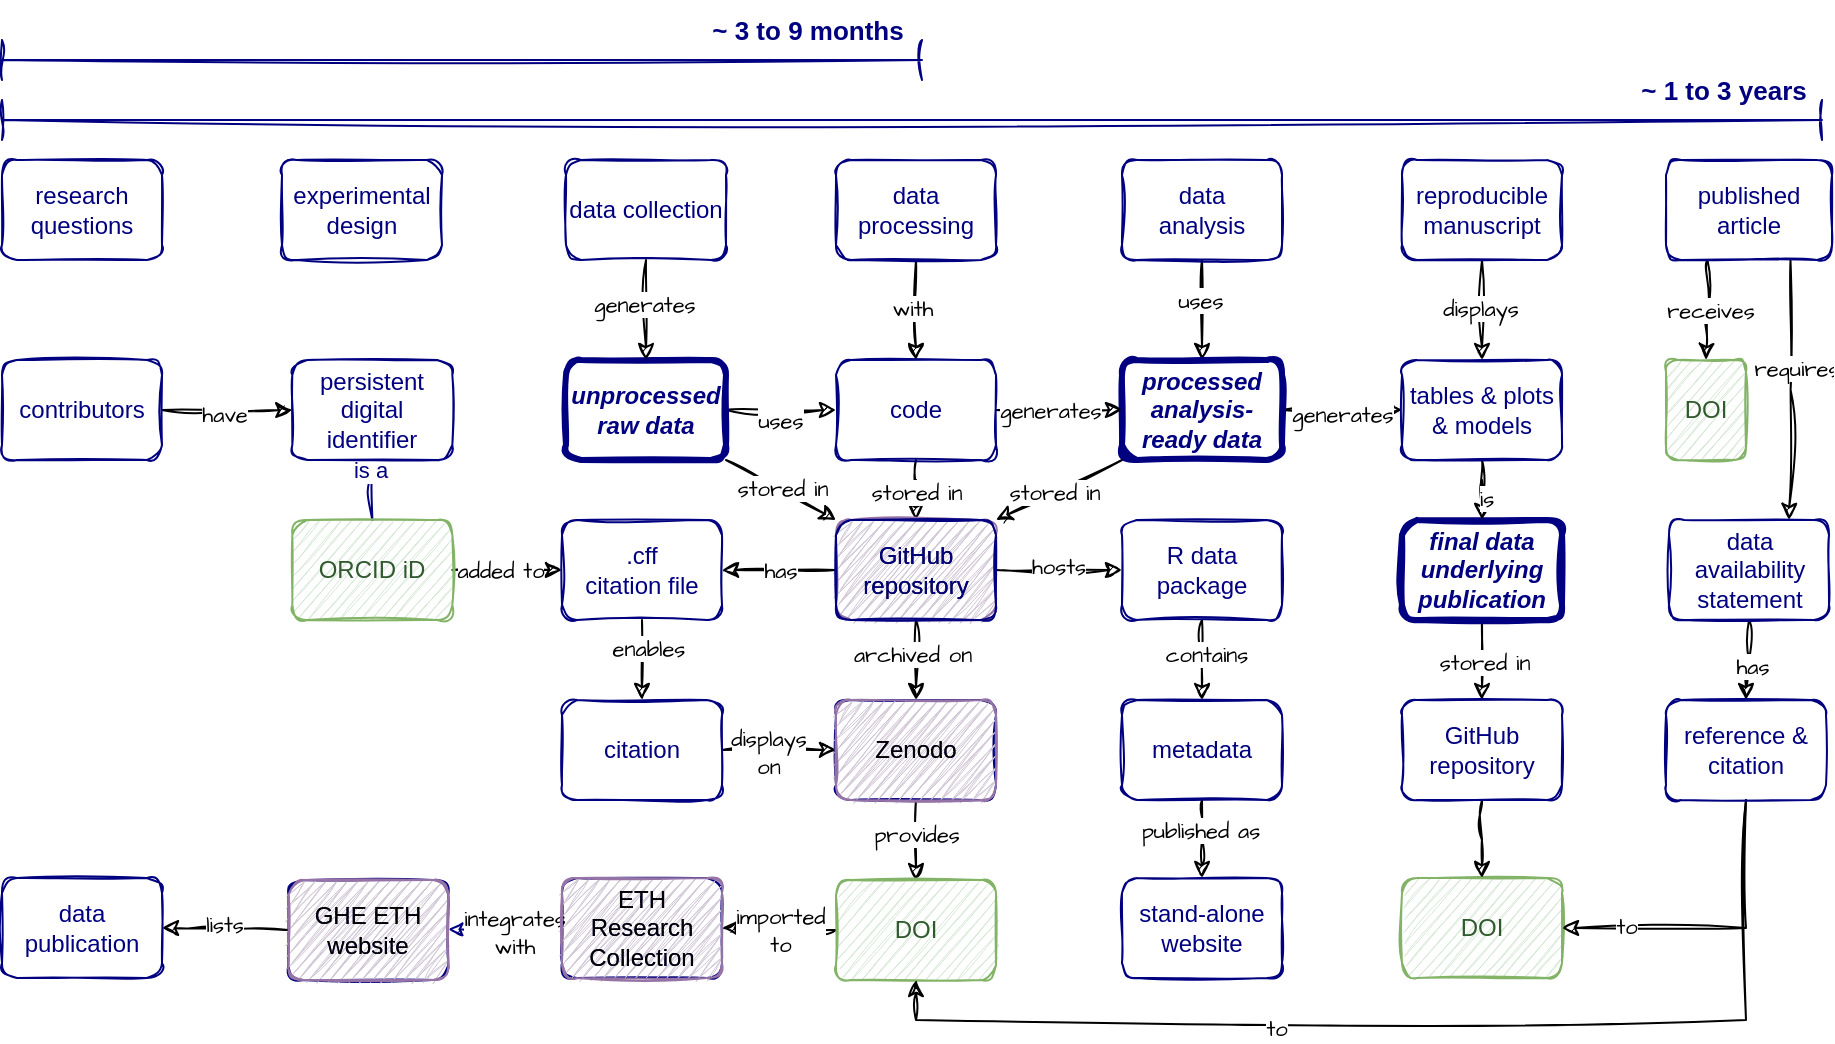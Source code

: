 <mxfile version="24.4.13" type="github">
  <diagram id="C5RBs43oDa-KdzZeNtuy" name="Page-1">
    <mxGraphModel dx="1026" dy="688" grid="1" gridSize="10" guides="1" tooltips="1" connect="1" arrows="1" fold="1" page="1" pageScale="1" pageWidth="827" pageHeight="1169" math="0" shadow="0">
      <root>
        <mxCell id="WIyWlLk6GJQsqaUBKTNV-0" />
        <object label="Step 12: color" id="2JBL8e-sjkAbcdYht8KX-297">
          <mxCell style="" parent="WIyWlLk6GJQsqaUBKTNV-0" />
        </object>
        <object label="Step 11: Code in R" id="2JBL8e-sjkAbcdYht8KX-289">
          <mxCell style="" parent="WIyWlLk6GJQsqaUBKTNV-0" />
        </object>
        <object label="Step 10: Cite data" id="2JBL8e-sjkAbcdYht8KX-281">
          <mxCell style="" parent="WIyWlLk6GJQsqaUBKTNV-0" />
        </object>
        <object label="Step 9: Contributors" id="2JBL8e-sjkAbcdYht8KX-271">
          <mxCell style="" parent="WIyWlLk6GJQsqaUBKTNV-0" />
        </object>
        <object label="Step 8: ETH link&#xa;" id="2JBL8e-sjkAbcdYht8KX-261">
          <mxCell style="" parent="WIyWlLk6GJQsqaUBKTNV-0" />
        </object>
        <mxCell id="2JBL8e-sjkAbcdYht8KX-264" value="" style="edgeStyle=none;shape=connector;rounded=1;sketch=1;jiggle=2;curveFitting=1;orthogonalLoop=1;jettySize=auto;html=1;labelBackgroundColor=default;strokeColor=#000080;fontFamily=Helvetica;fontSize=11;fontColor=#000080;endArrow=classic;startSize=5;endSize=5;" parent="2JBL8e-sjkAbcdYht8KX-261" edge="1">
          <mxGeometry relative="1" as="geometry">
            <mxPoint x="442" y="570" as="sourcePoint" />
          </mxGeometry>
        </mxCell>
        <mxCell id="2JBL8e-sjkAbcdYht8KX-265" value="&lt;div&gt;integrates&lt;/div&gt;&lt;div&gt;with&lt;br&gt;&lt;/div&gt;" style="edgeLabel;html=1;align=center;verticalAlign=middle;resizable=0;points=[];fontSize=11;fontFamily=Helvetica;fontColor=#000080;" parent="2JBL8e-sjkAbcdYht8KX-264" vertex="1" connectable="0">
          <mxGeometry x="-0.141" y="-3" relative="1" as="geometry">
            <mxPoint y="-23" as="offset" />
          </mxGeometry>
        </mxCell>
        <object label="Step 7: Zenodo what?" id="2JBL8e-sjkAbcdYht8KX-243">
          <mxCell style="" parent="WIyWlLk6GJQsqaUBKTNV-0" />
        </object>
        <mxCell id="zMdA1hKnQHKv-oM-DE0g-6" value="&lt;span&gt;&lt;span&gt;research questions&lt;/span&gt;&lt;/span&gt;" style="rounded=1;whiteSpace=wrap;html=1;strokeWidth=1;fontSize=12;fontFamily=Helvetica;fillColor=none;sketch=1;labelBackgroundColor=none;fontColor=#000080;strokeColor=#000080;fontStyle=0" vertex="1" parent="2JBL8e-sjkAbcdYht8KX-243">
          <mxGeometry y="120" width="80" height="50" as="geometry" />
        </mxCell>
        <mxCell id="zMdA1hKnQHKv-oM-DE0g-7" value="&lt;div&gt;&lt;span&gt;&lt;span&gt;experimental&lt;/span&gt;&lt;/span&gt;&lt;/div&gt;&lt;div&gt;&lt;span&gt;&lt;span&gt;design&lt;br&gt;&lt;/span&gt;&lt;/span&gt;&lt;/div&gt;" style="rounded=1;whiteSpace=wrap;html=1;strokeWidth=1;fontSize=12;fontFamily=Helvetica;fillColor=none;sketch=1;labelBackgroundColor=none;fontColor=#000080;strokeColor=#000080;fontStyle=0" vertex="1" parent="2JBL8e-sjkAbcdYht8KX-243">
          <mxGeometry x="140" y="120" width="80" height="50" as="geometry" />
        </mxCell>
        <mxCell id="zMdA1hKnQHKv-oM-DE0g-150" value="" style="edgeStyle=orthogonalEdgeStyle;rounded=0;sketch=1;hachureGap=4;jiggle=2;curveFitting=1;orthogonalLoop=1;jettySize=auto;html=1;fontFamily=Architects Daughter;fontSource=https%3A%2F%2Ffonts.googleapis.com%2Fcss%3Ffamily%3DArchitects%2BDaughter;" edge="1" parent="2JBL8e-sjkAbcdYht8KX-243" source="zMdA1hKnQHKv-oM-DE0g-8" target="zMdA1hKnQHKv-oM-DE0g-50">
          <mxGeometry relative="1" as="geometry" />
        </mxCell>
        <mxCell id="zMdA1hKnQHKv-oM-DE0g-151" value="uses" style="edgeLabel;html=1;align=center;verticalAlign=middle;resizable=0;points=[];sketch=1;hachureGap=4;jiggle=2;curveFitting=1;fontFamily=Architects Daughter;fontSource=https%3A%2F%2Ffonts.googleapis.com%2Fcss%3Ffamily%3DArchitects%2BDaughter;" vertex="1" connectable="0" parent="zMdA1hKnQHKv-oM-DE0g-150">
          <mxGeometry x="-0.018" y="-5" relative="1" as="geometry">
            <mxPoint as="offset" />
          </mxGeometry>
        </mxCell>
        <mxCell id="zMdA1hKnQHKv-oM-DE0g-152" style="rounded=0;sketch=1;hachureGap=4;jiggle=2;curveFitting=1;orthogonalLoop=1;jettySize=auto;html=1;exitX=1;exitY=1;exitDx=0;exitDy=0;entryX=0;entryY=0;entryDx=0;entryDy=0;fontFamily=Architects Daughter;fontSource=https%3A%2F%2Ffonts.googleapis.com%2Fcss%3Ffamily%3DArchitects%2BDaughter;" edge="1" parent="2JBL8e-sjkAbcdYht8KX-243" source="zMdA1hKnQHKv-oM-DE0g-8" target="2JBL8e-sjkAbcdYht8KX-353">
          <mxGeometry relative="1" as="geometry" />
        </mxCell>
        <mxCell id="zMdA1hKnQHKv-oM-DE0g-153" value="stored in" style="edgeLabel;html=1;align=center;verticalAlign=middle;resizable=0;points=[];sketch=1;hachureGap=4;jiggle=2;curveFitting=1;fontFamily=Architects Daughter;fontSource=https%3A%2F%2Ffonts.googleapis.com%2Fcss%3Ffamily%3DArchitects%2BDaughter;" vertex="1" connectable="0" parent="zMdA1hKnQHKv-oM-DE0g-152">
          <mxGeometry x="-0.029" y="1" relative="1" as="geometry">
            <mxPoint as="offset" />
          </mxGeometry>
        </mxCell>
        <mxCell id="zMdA1hKnQHKv-oM-DE0g-8" value="&lt;b&gt;&lt;i&gt;unprocessed&lt;/i&gt;&lt;/b&gt;&lt;br&gt;&lt;div&gt;&lt;b&gt;&lt;i&gt;raw data&lt;/i&gt;&lt;/b&gt;&lt;/div&gt;" style="rounded=1;whiteSpace=wrap;html=1;strokeWidth=3;fontSize=12;fontFamily=Helvetica;fillColor=none;sketch=1;labelBackgroundColor=none;fontColor=#000080;strokeColor=#000080;" vertex="1" parent="2JBL8e-sjkAbcdYht8KX-243">
          <mxGeometry x="282" y="220" width="80" height="50" as="geometry" />
        </mxCell>
        <mxCell id="zMdA1hKnQHKv-oM-DE0g-121" value="" style="edgeStyle=orthogonalEdgeStyle;rounded=0;sketch=1;hachureGap=4;jiggle=2;curveFitting=1;orthogonalLoop=1;jettySize=auto;html=1;fontFamily=Architects Daughter;fontSource=https%3A%2F%2Ffonts.googleapis.com%2Fcss%3Ffamily%3DArchitects%2BDaughter;" edge="1" parent="2JBL8e-sjkAbcdYht8KX-243" source="zMdA1hKnQHKv-oM-DE0g-9" target="zMdA1hKnQHKv-oM-DE0g-12">
          <mxGeometry relative="1" as="geometry" />
        </mxCell>
        <mxCell id="zMdA1hKnQHKv-oM-DE0g-122" value="uses" style="edgeLabel;html=1;align=center;verticalAlign=middle;resizable=0;points=[];sketch=1;hachureGap=4;jiggle=2;curveFitting=1;fontFamily=Architects Daughter;fontSource=https%3A%2F%2Ffonts.googleapis.com%2Fcss%3Ffamily%3DArchitects%2BDaughter;" vertex="1" connectable="0" parent="zMdA1hKnQHKv-oM-DE0g-121">
          <mxGeometry x="-0.2" y="-1" relative="1" as="geometry">
            <mxPoint as="offset" />
          </mxGeometry>
        </mxCell>
        <mxCell id="zMdA1hKnQHKv-oM-DE0g-9" value="&lt;div&gt;&lt;span&gt;&lt;span&gt;data&lt;br&gt;&lt;/span&gt;&lt;/span&gt;&lt;/div&gt;&lt;div&gt;&lt;span&gt;&lt;span&gt;analysis&lt;/span&gt;&lt;/span&gt;&lt;/div&gt;" style="rounded=1;whiteSpace=wrap;html=1;strokeWidth=1;fontSize=12;fontFamily=Helvetica;fillColor=none;sketch=1;labelBackgroundColor=none;fontColor=#000080;strokeColor=#000080;fontStyle=0" vertex="1" parent="2JBL8e-sjkAbcdYht8KX-243">
          <mxGeometry x="560" y="120" width="80" height="50" as="geometry" />
        </mxCell>
        <mxCell id="zMdA1hKnQHKv-oM-DE0g-128" value="" style="edgeStyle=orthogonalEdgeStyle;rounded=0;sketch=1;hachureGap=4;jiggle=2;curveFitting=1;orthogonalLoop=1;jettySize=auto;html=1;fontFamily=Architects Daughter;fontSource=https%3A%2F%2Ffonts.googleapis.com%2Fcss%3Ffamily%3DArchitects%2BDaughter;" edge="1" parent="2JBL8e-sjkAbcdYht8KX-243" source="zMdA1hKnQHKv-oM-DE0g-10" target="zMdA1hKnQHKv-oM-DE0g-125">
          <mxGeometry relative="1" as="geometry" />
        </mxCell>
        <mxCell id="zMdA1hKnQHKv-oM-DE0g-129" value="displays" style="edgeLabel;html=1;align=center;verticalAlign=middle;resizable=0;points=[];sketch=1;hachureGap=4;jiggle=2;curveFitting=1;fontFamily=Architects Daughter;fontSource=https%3A%2F%2Ffonts.googleapis.com%2Fcss%3Ffamily%3DArchitects%2BDaughter;" vertex="1" connectable="0" parent="zMdA1hKnQHKv-oM-DE0g-128">
          <mxGeometry x="-0.067" y="-1" relative="1" as="geometry">
            <mxPoint as="offset" />
          </mxGeometry>
        </mxCell>
        <mxCell id="zMdA1hKnQHKv-oM-DE0g-10" value="&lt;div&gt;reproducible&lt;br&gt;&lt;/div&gt;&lt;div&gt;manuscript&lt;/div&gt;" style="rounded=1;whiteSpace=wrap;html=1;strokeWidth=1;fontSize=12;fontFamily=Helvetica;fillColor=none;sketch=1;labelBackgroundColor=none;fontColor=#000080;strokeColor=#000080;fontStyle=0" vertex="1" parent="2JBL8e-sjkAbcdYht8KX-243">
          <mxGeometry x="700" y="120" width="80" height="50" as="geometry" />
        </mxCell>
        <mxCell id="zMdA1hKnQHKv-oM-DE0g-196" style="edgeStyle=orthogonalEdgeStyle;rounded=0;sketch=1;hachureGap=4;jiggle=2;curveFitting=1;orthogonalLoop=1;jettySize=auto;html=1;exitX=0.25;exitY=1;exitDx=0;exitDy=0;entryX=0.5;entryY=0;entryDx=0;entryDy=0;fontFamily=Architects Daughter;fontSource=https%3A%2F%2Ffonts.googleapis.com%2Fcss%3Ffamily%3DArchitects%2BDaughter;" edge="1" parent="2JBL8e-sjkAbcdYht8KX-243" source="zMdA1hKnQHKv-oM-DE0g-11" target="zMdA1hKnQHKv-oM-DE0g-195">
          <mxGeometry relative="1" as="geometry" />
        </mxCell>
        <mxCell id="zMdA1hKnQHKv-oM-DE0g-197" value="&lt;div&gt;receives&lt;/div&gt;" style="edgeLabel;html=1;align=center;verticalAlign=middle;resizable=0;points=[];sketch=1;hachureGap=4;jiggle=2;curveFitting=1;fontFamily=Architects Daughter;fontSource=https%3A%2F%2Ffonts.googleapis.com%2Fcss%3Ffamily%3DArchitects%2BDaughter;" vertex="1" connectable="0" parent="zMdA1hKnQHKv-oM-DE0g-196">
          <mxGeometry x="-0.013" y="-1" relative="1" as="geometry">
            <mxPoint x="1" y="1" as="offset" />
          </mxGeometry>
        </mxCell>
        <mxCell id="zMdA1hKnQHKv-oM-DE0g-198" style="edgeStyle=orthogonalEdgeStyle;rounded=0;sketch=1;hachureGap=4;jiggle=2;curveFitting=1;orthogonalLoop=1;jettySize=auto;html=1;exitX=0.75;exitY=1;exitDx=0;exitDy=0;entryX=0.75;entryY=0;entryDx=0;entryDy=0;fontFamily=Architects Daughter;fontSource=https%3A%2F%2Ffonts.googleapis.com%2Fcss%3Ffamily%3DArchitects%2BDaughter;" edge="1" parent="2JBL8e-sjkAbcdYht8KX-243" source="zMdA1hKnQHKv-oM-DE0g-11" target="zMdA1hKnQHKv-oM-DE0g-160">
          <mxGeometry relative="1" as="geometry" />
        </mxCell>
        <mxCell id="zMdA1hKnQHKv-oM-DE0g-199" value="requires" style="edgeLabel;html=1;align=center;verticalAlign=middle;resizable=0;points=[];sketch=1;hachureGap=4;jiggle=2;curveFitting=1;fontFamily=Architects Daughter;fontSource=https%3A%2F%2Ffonts.googleapis.com%2Fcss%3Ffamily%3DArchitects%2BDaughter;" vertex="1" connectable="0" parent="zMdA1hKnQHKv-oM-DE0g-198">
          <mxGeometry x="-0.176" y="2" relative="1" as="geometry">
            <mxPoint as="offset" />
          </mxGeometry>
        </mxCell>
        <mxCell id="zMdA1hKnQHKv-oM-DE0g-11" value="&lt;span&gt;&lt;span&gt;published&lt;/span&gt;&lt;/span&gt;&lt;br&gt;&lt;div&gt;&lt;span&gt;&lt;span&gt;article&lt;/span&gt;&lt;/span&gt;&lt;/div&gt;" style="rounded=1;whiteSpace=wrap;html=1;strokeWidth=1;fontSize=12;fontFamily=Helvetica;fillColor=none;sketch=1;labelBackgroundColor=none;fontColor=#000080;strokeColor=#000080;fontStyle=0" vertex="1" parent="2JBL8e-sjkAbcdYht8KX-243">
          <mxGeometry x="832" y="120" width="83" height="50" as="geometry" />
        </mxCell>
        <mxCell id="zMdA1hKnQHKv-oM-DE0g-126" value="" style="edgeStyle=orthogonalEdgeStyle;rounded=0;sketch=1;hachureGap=4;jiggle=2;curveFitting=1;orthogonalLoop=1;jettySize=auto;html=1;fontFamily=Architects Daughter;fontSource=https%3A%2F%2Ffonts.googleapis.com%2Fcss%3Ffamily%3DArchitects%2BDaughter;" edge="1" parent="2JBL8e-sjkAbcdYht8KX-243" source="zMdA1hKnQHKv-oM-DE0g-12" target="zMdA1hKnQHKv-oM-DE0g-125">
          <mxGeometry relative="1" as="geometry" />
        </mxCell>
        <mxCell id="zMdA1hKnQHKv-oM-DE0g-127" value="generates" style="edgeLabel;html=1;align=center;verticalAlign=middle;resizable=0;points=[];sketch=1;hachureGap=4;jiggle=2;curveFitting=1;fontFamily=Architects Daughter;fontSource=https%3A%2F%2Ffonts.googleapis.com%2Fcss%3Ffamily%3DArchitects%2BDaughter;" vertex="1" connectable="0" parent="zMdA1hKnQHKv-oM-DE0g-126">
          <mxGeometry y="-2" relative="1" as="geometry">
            <mxPoint as="offset" />
          </mxGeometry>
        </mxCell>
        <mxCell id="zMdA1hKnQHKv-oM-DE0g-154" style="rounded=0;sketch=1;hachureGap=4;jiggle=2;curveFitting=1;orthogonalLoop=1;jettySize=auto;html=1;exitX=0;exitY=1;exitDx=0;exitDy=0;entryX=1;entryY=0;entryDx=0;entryDy=0;fontFamily=Architects Daughter;fontSource=https%3A%2F%2Ffonts.googleapis.com%2Fcss%3Ffamily%3DArchitects%2BDaughter;" edge="1" parent="2JBL8e-sjkAbcdYht8KX-243" source="zMdA1hKnQHKv-oM-DE0g-12" target="2JBL8e-sjkAbcdYht8KX-353">
          <mxGeometry relative="1" as="geometry" />
        </mxCell>
        <mxCell id="zMdA1hKnQHKv-oM-DE0g-155" value="stored in" style="edgeLabel;html=1;align=center;verticalAlign=middle;resizable=0;points=[];sketch=1;hachureGap=4;jiggle=2;curveFitting=1;fontFamily=Architects Daughter;fontSource=https%3A%2F%2Ffonts.googleapis.com%2Fcss%3Ffamily%3DArchitects%2BDaughter;" vertex="1" connectable="0" parent="zMdA1hKnQHKv-oM-DE0g-154">
          <mxGeometry x="0.071" relative="1" as="geometry">
            <mxPoint as="offset" />
          </mxGeometry>
        </mxCell>
        <mxCell id="zMdA1hKnQHKv-oM-DE0g-12" value="&lt;div&gt;&lt;b&gt;&lt;i&gt;processed&lt;/i&gt;&lt;/b&gt;&lt;/div&gt;&lt;div&gt;&lt;b&gt;&lt;i&gt;analysis-ready data&lt;br&gt;&lt;/i&gt;&lt;/b&gt;&lt;/div&gt;" style="rounded=1;whiteSpace=wrap;html=1;strokeWidth=3;fontSize=12;fontFamily=Helvetica;fillColor=none;sketch=1;labelBackgroundColor=none;fontColor=#000080;strokeColor=#000080;" vertex="1" parent="2JBL8e-sjkAbcdYht8KX-243">
          <mxGeometry x="560" y="220" width="80" height="50" as="geometry" />
        </mxCell>
        <mxCell id="zMdA1hKnQHKv-oM-DE0g-57" value="" style="edgeStyle=orthogonalEdgeStyle;rounded=0;sketch=1;hachureGap=4;jiggle=2;curveFitting=1;orthogonalLoop=1;jettySize=auto;html=1;fontFamily=Architects Daughter;fontSource=https%3A%2F%2Ffonts.googleapis.com%2Fcss%3Ffamily%3DArchitects%2BDaughter;" edge="1" parent="2JBL8e-sjkAbcdYht8KX-243" source="zMdA1hKnQHKv-oM-DE0g-14" target="zMdA1hKnQHKv-oM-DE0g-8">
          <mxGeometry relative="1" as="geometry" />
        </mxCell>
        <mxCell id="zMdA1hKnQHKv-oM-DE0g-58" value="generates" style="edgeLabel;html=1;align=center;verticalAlign=middle;resizable=0;points=[];sketch=1;hachureGap=4;jiggle=2;curveFitting=1;fontFamily=Architects Daughter;fontSource=https%3A%2F%2Ffonts.googleapis.com%2Fcss%3Ffamily%3DArchitects%2BDaughter;" vertex="1" connectable="0" parent="zMdA1hKnQHKv-oM-DE0g-57">
          <mxGeometry x="-0.12" y="-1" relative="1" as="geometry">
            <mxPoint as="offset" />
          </mxGeometry>
        </mxCell>
        <mxCell id="zMdA1hKnQHKv-oM-DE0g-14" value="&lt;span&gt;&lt;span&gt;data collection&lt;br&gt;&lt;/span&gt;&lt;/span&gt;" style="rounded=1;whiteSpace=wrap;html=1;strokeWidth=1;fontSize=12;fontFamily=Helvetica;fillColor=none;sketch=1;labelBackgroundColor=none;fontColor=#000080;strokeColor=#000080;fontStyle=0" vertex="1" parent="2JBL8e-sjkAbcdYht8KX-243">
          <mxGeometry x="282" y="120" width="80" height="50" as="geometry" />
        </mxCell>
        <mxCell id="zMdA1hKnQHKv-oM-DE0g-163" value="" style="edgeStyle=orthogonalEdgeStyle;rounded=0;sketch=1;hachureGap=4;jiggle=2;curveFitting=1;orthogonalLoop=1;jettySize=auto;html=1;fontFamily=Architects Daughter;fontSource=https%3A%2F%2Ffonts.googleapis.com%2Fcss%3Ffamily%3DArchitects%2BDaughter;" edge="1" parent="2JBL8e-sjkAbcdYht8KX-243" source="zMdA1hKnQHKv-oM-DE0g-19" target="zMdA1hKnQHKv-oM-DE0g-146">
          <mxGeometry relative="1" as="geometry" />
        </mxCell>
        <mxCell id="zMdA1hKnQHKv-oM-DE0g-164" value="stored in" style="edgeLabel;html=1;align=center;verticalAlign=middle;resizable=0;points=[];sketch=1;hachureGap=4;jiggle=2;curveFitting=1;fontFamily=Architects Daughter;fontSource=https%3A%2F%2Ffonts.googleapis.com%2Fcss%3Ffamily%3DArchitects%2BDaughter;" vertex="1" connectable="0" parent="zMdA1hKnQHKv-oM-DE0g-163">
          <mxGeometry x="0.04" y="1" relative="1" as="geometry">
            <mxPoint as="offset" />
          </mxGeometry>
        </mxCell>
        <mxCell id="zMdA1hKnQHKv-oM-DE0g-19" value="final data underlying publication" style="rounded=1;whiteSpace=wrap;html=1;strokeWidth=3;fontSize=12;fontFamily=Helvetica;fillColor=none;sketch=1;labelBackgroundColor=none;fontColor=#000080;strokeColor=#000080;fontStyle=3" vertex="1" parent="2JBL8e-sjkAbcdYht8KX-243">
          <mxGeometry x="700" y="300" width="80" height="50" as="geometry" />
        </mxCell>
        <mxCell id="zMdA1hKnQHKv-oM-DE0g-63" value="" style="edgeStyle=orthogonalEdgeStyle;rounded=0;sketch=1;hachureGap=4;jiggle=2;curveFitting=1;orthogonalLoop=1;jettySize=auto;html=1;fontFamily=Architects Daughter;fontSource=https%3A%2F%2Ffonts.googleapis.com%2Fcss%3Ffamily%3DArchitects%2BDaughter;" edge="1" parent="2JBL8e-sjkAbcdYht8KX-243" source="zMdA1hKnQHKv-oM-DE0g-50" target="zMdA1hKnQHKv-oM-DE0g-12">
          <mxGeometry relative="1" as="geometry" />
        </mxCell>
        <mxCell id="zMdA1hKnQHKv-oM-DE0g-64" value="generates" style="edgeLabel;html=1;align=center;verticalAlign=middle;resizable=0;points=[];sketch=1;hachureGap=4;jiggle=2;curveFitting=1;fontFamily=Architects Daughter;fontSource=https%3A%2F%2Ffonts.googleapis.com%2Fcss%3Ffamily%3DArchitects%2BDaughter;" vertex="1" connectable="0" parent="zMdA1hKnQHKv-oM-DE0g-63">
          <mxGeometry x="-0.15" relative="1" as="geometry">
            <mxPoint as="offset" />
          </mxGeometry>
        </mxCell>
        <mxCell id="zMdA1hKnQHKv-oM-DE0g-101" value="" style="edgeStyle=orthogonalEdgeStyle;rounded=0;sketch=1;hachureGap=4;jiggle=2;curveFitting=1;orthogonalLoop=1;jettySize=auto;html=1;fontFamily=Architects Daughter;fontSource=https%3A%2F%2Ffonts.googleapis.com%2Fcss%3Ffamily%3DArchitects%2BDaughter;" edge="1" parent="2JBL8e-sjkAbcdYht8KX-243" source="zMdA1hKnQHKv-oM-DE0g-50" target="2JBL8e-sjkAbcdYht8KX-353">
          <mxGeometry relative="1" as="geometry" />
        </mxCell>
        <mxCell id="zMdA1hKnQHKv-oM-DE0g-133" value="stored in" style="edgeLabel;html=1;align=center;verticalAlign=middle;resizable=0;points=[];sketch=1;hachureGap=4;jiggle=2;curveFitting=1;fontFamily=Architects Daughter;fontSource=https%3A%2F%2Ffonts.googleapis.com%2Fcss%3Ffamily%3DArchitects%2BDaughter;" vertex="1" connectable="0" parent="zMdA1hKnQHKv-oM-DE0g-101">
          <mxGeometry x="-0.05" relative="1" as="geometry">
            <mxPoint as="offset" />
          </mxGeometry>
        </mxCell>
        <mxCell id="zMdA1hKnQHKv-oM-DE0g-50" value="code" style="rounded=1;whiteSpace=wrap;html=1;fontSize=12;fontFamily=Helvetica;fillColor=none;sketch=1;labelBackgroundColor=none;fontColor=#000080;strokeColor=#000080;" vertex="1" parent="2JBL8e-sjkAbcdYht8KX-243">
          <mxGeometry x="417" y="220" width="80" height="50" as="geometry" />
        </mxCell>
        <mxCell id="zMdA1hKnQHKv-oM-DE0g-59" value="" style="edgeStyle=orthogonalEdgeStyle;rounded=0;sketch=1;hachureGap=4;jiggle=2;curveFitting=1;orthogonalLoop=1;jettySize=auto;html=1;fontFamily=Architects Daughter;fontSource=https%3A%2F%2Ffonts.googleapis.com%2Fcss%3Ffamily%3DArchitects%2BDaughter;" edge="1" parent="2JBL8e-sjkAbcdYht8KX-243" source="zMdA1hKnQHKv-oM-DE0g-56" target="zMdA1hKnQHKv-oM-DE0g-50">
          <mxGeometry relative="1" as="geometry" />
        </mxCell>
        <mxCell id="zMdA1hKnQHKv-oM-DE0g-62" value="with" style="edgeLabel;html=1;align=center;verticalAlign=middle;resizable=0;points=[];sketch=1;hachureGap=4;jiggle=2;curveFitting=1;fontFamily=Architects Daughter;fontSource=https%3A%2F%2Ffonts.googleapis.com%2Fcss%3Ffamily%3DArchitects%2BDaughter;" vertex="1" connectable="0" parent="zMdA1hKnQHKv-oM-DE0g-59">
          <mxGeometry x="-0.033" y="-2" relative="1" as="geometry">
            <mxPoint as="offset" />
          </mxGeometry>
        </mxCell>
        <mxCell id="zMdA1hKnQHKv-oM-DE0g-56" value="&lt;div&gt;&lt;span&gt;&lt;span&gt;data&lt;/span&gt;&lt;/span&gt;&lt;/div&gt;&lt;div&gt;&lt;span&gt;&lt;span&gt;processing&lt;br&gt;&lt;/span&gt;&lt;/span&gt;&lt;/div&gt;" style="rounded=1;whiteSpace=wrap;html=1;strokeWidth=1;fontSize=12;fontFamily=Helvetica;fillColor=none;sketch=1;labelBackgroundColor=none;fontColor=#000080;strokeColor=#000080;fontStyle=0" vertex="1" parent="2JBL8e-sjkAbcdYht8KX-243">
          <mxGeometry x="417" y="120" width="80" height="50" as="geometry" />
        </mxCell>
        <mxCell id="zMdA1hKnQHKv-oM-DE0g-74" value="" style="edgeStyle=none;shape=connector;rounded=1;sketch=1;jiggle=2;curveFitting=1;orthogonalLoop=1;jettySize=auto;html=1;labelBackgroundColor=default;strokeColor=#000080;fontFamily=Helvetica;fontSize=11;fontColor=#000080;endArrow=classic;startSize=5;endSize=5;" edge="1" parent="2JBL8e-sjkAbcdYht8KX-243" source="zMdA1hKnQHKv-oM-DE0g-76" target="zMdA1hKnQHKv-oM-DE0g-77">
          <mxGeometry relative="1" as="geometry" />
        </mxCell>
        <mxCell id="zMdA1hKnQHKv-oM-DE0g-75" value="is a" style="edgeLabel;html=1;align=center;verticalAlign=middle;resizable=0;points=[];fontSize=11;fontFamily=Helvetica;fontColor=#000080;" vertex="1" connectable="0" parent="zMdA1hKnQHKv-oM-DE0g-74">
          <mxGeometry x="0.036" relative="1" as="geometry">
            <mxPoint x="-1" y="-10" as="offset" />
          </mxGeometry>
        </mxCell>
        <mxCell id="zMdA1hKnQHKv-oM-DE0g-92" value="" style="edgeStyle=orthogonalEdgeStyle;rounded=0;sketch=1;hachureGap=4;jiggle=2;curveFitting=1;orthogonalLoop=1;jettySize=auto;html=1;fontFamily=Architects Daughter;fontSource=https%3A%2F%2Ffonts.googleapis.com%2Fcss%3Ffamily%3DArchitects%2BDaughter;" edge="1" parent="2JBL8e-sjkAbcdYht8KX-243" source="zMdA1hKnQHKv-oM-DE0g-76" target="zMdA1hKnQHKv-oM-DE0g-84">
          <mxGeometry relative="1" as="geometry" />
        </mxCell>
        <mxCell id="zMdA1hKnQHKv-oM-DE0g-93" value="added to" style="edgeLabel;html=1;align=center;verticalAlign=middle;resizable=0;points=[];sketch=1;hachureGap=4;jiggle=2;curveFitting=1;fontFamily=Architects Daughter;fontSource=https%3A%2F%2Ffonts.googleapis.com%2Fcss%3Ffamily%3DArchitects%2BDaughter;" vertex="1" connectable="0" parent="zMdA1hKnQHKv-oM-DE0g-92">
          <mxGeometry x="-0.15" relative="1" as="geometry">
            <mxPoint as="offset" />
          </mxGeometry>
        </mxCell>
        <mxCell id="zMdA1hKnQHKv-oM-DE0g-76" value="&lt;font color=&quot;#30592D&quot;&gt;ORCID iD&lt;/font&gt;" style="rounded=1;whiteSpace=wrap;html=1;fontSize=12;fontFamily=Helvetica;fillColor=#d5e8d4;sketch=1;labelBackgroundColor=none;fontColor=#000000;strokeColor=#82b366;" vertex="1" parent="2JBL8e-sjkAbcdYht8KX-243">
          <mxGeometry x="145.17" y="300" width="80" height="50" as="geometry" />
        </mxCell>
        <mxCell id="zMdA1hKnQHKv-oM-DE0g-77" value="persistent digital identifier" style="rounded=1;whiteSpace=wrap;html=1;fontSize=12;fontFamily=Helvetica;fillColor=none;sketch=1;labelBackgroundColor=none;fontColor=#000080;strokeColor=#000080;" vertex="1" parent="2JBL8e-sjkAbcdYht8KX-243">
          <mxGeometry x="145.17" y="220" width="80" height="50" as="geometry" />
        </mxCell>
        <mxCell id="zMdA1hKnQHKv-oM-DE0g-104" value="" style="edgeStyle=orthogonalEdgeStyle;rounded=0;sketch=1;hachureGap=4;jiggle=2;curveFitting=1;orthogonalLoop=1;jettySize=auto;html=1;fontFamily=Architects Daughter;fontSource=https%3A%2F%2Ffonts.googleapis.com%2Fcss%3Ffamily%3DArchitects%2BDaughter;" edge="1" parent="2JBL8e-sjkAbcdYht8KX-243" source="zMdA1hKnQHKv-oM-DE0g-80" target="zMdA1hKnQHKv-oM-DE0g-77">
          <mxGeometry relative="1" as="geometry" />
        </mxCell>
        <mxCell id="zMdA1hKnQHKv-oM-DE0g-105" value="have" style="edgeLabel;html=1;align=center;verticalAlign=middle;resizable=0;points=[];sketch=1;hachureGap=4;jiggle=2;curveFitting=1;fontFamily=Architects Daughter;fontSource=https%3A%2F%2Ffonts.googleapis.com%2Fcss%3Ffamily%3DArchitects%2BDaughter;" vertex="1" connectable="0" parent="zMdA1hKnQHKv-oM-DE0g-104">
          <mxGeometry x="-0.049" y="-2" relative="1" as="geometry">
            <mxPoint as="offset" />
          </mxGeometry>
        </mxCell>
        <mxCell id="zMdA1hKnQHKv-oM-DE0g-80" value="contributors" style="rounded=1;whiteSpace=wrap;html=1;fontSize=12;fontFamily=Helvetica;fillColor=none;sketch=1;labelBackgroundColor=none;fontColor=#000080;strokeColor=#000080;" vertex="1" parent="2JBL8e-sjkAbcdYht8KX-243">
          <mxGeometry y="220" width="80" height="50" as="geometry" />
        </mxCell>
        <mxCell id="zMdA1hKnQHKv-oM-DE0g-111" value="" style="edgeStyle=orthogonalEdgeStyle;rounded=0;sketch=1;hachureGap=4;jiggle=2;curveFitting=1;orthogonalLoop=1;jettySize=auto;html=1;fontFamily=Architects Daughter;fontSource=https%3A%2F%2Ffonts.googleapis.com%2Fcss%3Ffamily%3DArchitects%2BDaughter;" edge="1" parent="2JBL8e-sjkAbcdYht8KX-243" source="zMdA1hKnQHKv-oM-DE0g-84" target="zMdA1hKnQHKv-oM-DE0g-110">
          <mxGeometry relative="1" as="geometry" />
        </mxCell>
        <mxCell id="zMdA1hKnQHKv-oM-DE0g-112" value="enables" style="edgeLabel;html=1;align=center;verticalAlign=middle;resizable=0;points=[];sketch=1;hachureGap=4;jiggle=2;curveFitting=1;fontFamily=Architects Daughter;fontSource=https%3A%2F%2Ffonts.googleapis.com%2Fcss%3Ffamily%3DArchitects%2BDaughter;" vertex="1" connectable="0" parent="zMdA1hKnQHKv-oM-DE0g-111">
          <mxGeometry x="-0.3" y="3" relative="1" as="geometry">
            <mxPoint as="offset" />
          </mxGeometry>
        </mxCell>
        <mxCell id="zMdA1hKnQHKv-oM-DE0g-84" value="&lt;div&gt;.cff&lt;/div&gt;&lt;div&gt;citation file&lt;br&gt;&lt;/div&gt;" style="rounded=1;whiteSpace=wrap;html=1;fontSize=12;fontFamily=Helvetica;fillColor=none;sketch=1;labelBackgroundColor=none;strokeColor=#000080;fillStyle=zigzag;fontColor=#000080;" vertex="1" parent="2JBL8e-sjkAbcdYht8KX-243">
          <mxGeometry x="280" y="300" width="80" height="50" as="geometry" />
        </mxCell>
        <mxCell id="zMdA1hKnQHKv-oM-DE0g-116" value="" style="edgeStyle=orthogonalEdgeStyle;rounded=0;sketch=1;hachureGap=4;jiggle=2;curveFitting=1;orthogonalLoop=1;jettySize=auto;html=1;fontFamily=Architects Daughter;fontSource=https%3A%2F%2Ffonts.googleapis.com%2Fcss%3Ffamily%3DArchitects%2BDaughter;" edge="1" parent="2JBL8e-sjkAbcdYht8KX-243" source="zMdA1hKnQHKv-oM-DE0g-86" target="zMdA1hKnQHKv-oM-DE0g-115">
          <mxGeometry relative="1" as="geometry" />
        </mxCell>
        <mxCell id="zMdA1hKnQHKv-oM-DE0g-117" value="contains" style="edgeLabel;html=1;align=center;verticalAlign=middle;resizable=0;points=[];sketch=1;hachureGap=4;jiggle=2;curveFitting=1;fontFamily=Architects Daughter;fontSource=https%3A%2F%2Ffonts.googleapis.com%2Fcss%3Ffamily%3DArchitects%2BDaughter;" vertex="1" connectable="0" parent="zMdA1hKnQHKv-oM-DE0g-116">
          <mxGeometry x="-0.16" y="2" relative="1" as="geometry">
            <mxPoint as="offset" />
          </mxGeometry>
        </mxCell>
        <mxCell id="zMdA1hKnQHKv-oM-DE0g-86" value="R data package" style="rounded=1;whiteSpace=wrap;html=1;fontSize=12;fontFamily=Helvetica;fillColor=none;sketch=1;labelBackgroundColor=none;strokeColor=#000080;fillStyle=zigzag;fontColor=#000080;" vertex="1" parent="2JBL8e-sjkAbcdYht8KX-243">
          <mxGeometry x="560" y="300" width="80" height="50" as="geometry" />
        </mxCell>
        <mxCell id="zMdA1hKnQHKv-oM-DE0g-108" value="" style="edgeStyle=orthogonalEdgeStyle;rounded=0;sketch=1;hachureGap=4;jiggle=2;curveFitting=1;orthogonalLoop=1;jettySize=auto;html=1;fontFamily=Architects Daughter;fontSource=https%3A%2F%2Ffonts.googleapis.com%2Fcss%3Ffamily%3DArchitects%2BDaughter;" edge="1" parent="2JBL8e-sjkAbcdYht8KX-243" source="zMdA1hKnQHKv-oM-DE0g-89" target="zMdA1hKnQHKv-oM-DE0g-97">
          <mxGeometry relative="1" as="geometry" />
        </mxCell>
        <mxCell id="zMdA1hKnQHKv-oM-DE0g-109" value="provides" style="edgeLabel;html=1;align=center;verticalAlign=middle;resizable=0;points=[];sketch=1;hachureGap=4;jiggle=2;curveFitting=1;fontFamily=Architects Daughter;fontSource=https%3A%2F%2Ffonts.googleapis.com%2Fcss%3Ffamily%3DArchitects%2BDaughter;" vertex="1" connectable="0" parent="zMdA1hKnQHKv-oM-DE0g-108">
          <mxGeometry x="-0.16" relative="1" as="geometry">
            <mxPoint as="offset" />
          </mxGeometry>
        </mxCell>
        <mxCell id="zMdA1hKnQHKv-oM-DE0g-89" value="Zenodo" style="rounded=1;whiteSpace=wrap;html=1;fontSize=12;fontFamily=Helvetica;fillColor=none;sketch=1;labelBackgroundColor=none;strokeColor=#000080;fillStyle=zigzag;fontColor=#000080;" vertex="1" parent="2JBL8e-sjkAbcdYht8KX-243">
          <mxGeometry x="417" y="390" width="80" height="50" as="geometry" />
        </mxCell>
        <mxCell id="zMdA1hKnQHKv-oM-DE0g-183" value="" style="edgeStyle=orthogonalEdgeStyle;rounded=0;sketch=1;hachureGap=4;jiggle=2;curveFitting=1;orthogonalLoop=1;jettySize=auto;html=1;fontFamily=Architects Daughter;fontSource=https%3A%2F%2Ffonts.googleapis.com%2Fcss%3Ffamily%3DArchitects%2BDaughter;" edge="1" parent="2JBL8e-sjkAbcdYht8KX-243" source="zMdA1hKnQHKv-oM-DE0g-97" target="zMdA1hKnQHKv-oM-DE0g-177">
          <mxGeometry relative="1" as="geometry" />
        </mxCell>
        <mxCell id="zMdA1hKnQHKv-oM-DE0g-184" value="&lt;div&gt;imported&lt;/div&gt;&lt;div&gt;to&lt;br&gt;&lt;/div&gt;" style="edgeLabel;html=1;align=center;verticalAlign=middle;resizable=0;points=[];sketch=1;hachureGap=4;jiggle=2;curveFitting=1;fontFamily=Architects Daughter;fontSource=https%3A%2F%2Ffonts.googleapis.com%2Fcss%3Ffamily%3DArchitects%2BDaughter;" vertex="1" connectable="0" parent="zMdA1hKnQHKv-oM-DE0g-183">
          <mxGeometry x="-0.035" relative="1" as="geometry">
            <mxPoint as="offset" />
          </mxGeometry>
        </mxCell>
        <mxCell id="zMdA1hKnQHKv-oM-DE0g-97" value="&lt;font color=&quot;#30592D&quot;&gt;DOI&lt;/font&gt;" style="rounded=1;whiteSpace=wrap;html=1;fontSize=12;fontFamily=Helvetica;fillColor=#d5e8d4;sketch=1;labelBackgroundColor=none;strokeColor=#82b366;fontColor=#000000;" vertex="1" parent="2JBL8e-sjkAbcdYht8KX-243">
          <mxGeometry x="417" y="480" width="80" height="50" as="geometry" />
        </mxCell>
        <mxCell id="zMdA1hKnQHKv-oM-DE0g-113" value="" style="edgeStyle=orthogonalEdgeStyle;rounded=0;sketch=1;hachureGap=4;jiggle=2;curveFitting=1;orthogonalLoop=1;jettySize=auto;html=1;fontFamily=Architects Daughter;fontSource=https%3A%2F%2Ffonts.googleapis.com%2Fcss%3Ffamily%3DArchitects%2BDaughter;" edge="1" parent="2JBL8e-sjkAbcdYht8KX-243" source="zMdA1hKnQHKv-oM-DE0g-110" target="zMdA1hKnQHKv-oM-DE0g-89">
          <mxGeometry relative="1" as="geometry" />
        </mxCell>
        <mxCell id="zMdA1hKnQHKv-oM-DE0g-114" value="&lt;div&gt;displays&lt;/div&gt;&lt;div&gt;on&lt;br&gt;&lt;/div&gt;" style="edgeLabel;html=1;align=center;verticalAlign=middle;resizable=0;points=[];sketch=1;hachureGap=4;jiggle=2;curveFitting=1;fontFamily=Architects Daughter;fontSource=https%3A%2F%2Ffonts.googleapis.com%2Fcss%3Ffamily%3DArchitects%2BDaughter;" vertex="1" connectable="0" parent="zMdA1hKnQHKv-oM-DE0g-113">
          <mxGeometry x="-0.193" y="-1" relative="1" as="geometry">
            <mxPoint as="offset" />
          </mxGeometry>
        </mxCell>
        <mxCell id="zMdA1hKnQHKv-oM-DE0g-110" value="citation" style="rounded=1;whiteSpace=wrap;html=1;fontSize=12;fontFamily=Helvetica;fillColor=none;sketch=1;labelBackgroundColor=none;strokeColor=#000080;fillStyle=zigzag;fontColor=#000080;" vertex="1" parent="2JBL8e-sjkAbcdYht8KX-243">
          <mxGeometry x="280" y="390" width="80" height="50" as="geometry" />
        </mxCell>
        <mxCell id="zMdA1hKnQHKv-oM-DE0g-119" value="" style="edgeStyle=orthogonalEdgeStyle;rounded=0;sketch=1;hachureGap=4;jiggle=2;curveFitting=1;orthogonalLoop=1;jettySize=auto;html=1;fontFamily=Architects Daughter;fontSource=https%3A%2F%2Ffonts.googleapis.com%2Fcss%3Ffamily%3DArchitects%2BDaughter;" edge="1" parent="2JBL8e-sjkAbcdYht8KX-243" source="zMdA1hKnQHKv-oM-DE0g-115" target="zMdA1hKnQHKv-oM-DE0g-118">
          <mxGeometry relative="1" as="geometry" />
        </mxCell>
        <mxCell id="zMdA1hKnQHKv-oM-DE0g-120" value="published as" style="edgeLabel;html=1;align=center;verticalAlign=middle;resizable=0;points=[];sketch=1;hachureGap=4;jiggle=2;curveFitting=1;fontFamily=Architects Daughter;fontSource=https%3A%2F%2Ffonts.googleapis.com%2Fcss%3Ffamily%3DArchitects%2BDaughter;" vertex="1" connectable="0" parent="zMdA1hKnQHKv-oM-DE0g-119">
          <mxGeometry x="-0.275" y="-1" relative="1" as="geometry">
            <mxPoint as="offset" />
          </mxGeometry>
        </mxCell>
        <mxCell id="zMdA1hKnQHKv-oM-DE0g-115" value="&lt;div&gt;metadata&lt;/div&gt;" style="rounded=1;whiteSpace=wrap;html=1;fontSize=12;fontFamily=Helvetica;fillColor=none;sketch=1;labelBackgroundColor=none;strokeColor=#000080;fillStyle=zigzag;fontColor=#000080;" vertex="1" parent="2JBL8e-sjkAbcdYht8KX-243">
          <mxGeometry x="560" y="390" width="80" height="50" as="geometry" />
        </mxCell>
        <mxCell id="zMdA1hKnQHKv-oM-DE0g-118" value="stand-alone&lt;br&gt;&lt;div&gt;website&lt;/div&gt;" style="rounded=1;whiteSpace=wrap;html=1;fontSize=12;fontFamily=Helvetica;fillColor=none;sketch=1;labelBackgroundColor=none;strokeColor=#000080;fillStyle=zigzag;fontColor=#000080;" vertex="1" parent="2JBL8e-sjkAbcdYht8KX-243">
          <mxGeometry x="560" y="479" width="80" height="50" as="geometry" />
        </mxCell>
        <mxCell id="zMdA1hKnQHKv-oM-DE0g-156" value="" style="edgeStyle=orthogonalEdgeStyle;rounded=0;sketch=1;hachureGap=4;jiggle=2;curveFitting=1;orthogonalLoop=1;jettySize=auto;html=1;fontFamily=Architects Daughter;fontSource=https%3A%2F%2Ffonts.googleapis.com%2Fcss%3Ffamily%3DArchitects%2BDaughter;" edge="1" parent="2JBL8e-sjkAbcdYht8KX-243" source="zMdA1hKnQHKv-oM-DE0g-125" target="zMdA1hKnQHKv-oM-DE0g-19">
          <mxGeometry relative="1" as="geometry" />
        </mxCell>
        <mxCell id="zMdA1hKnQHKv-oM-DE0g-157" value="is" style="edgeLabel;html=1;align=center;verticalAlign=middle;resizable=0;points=[];sketch=1;hachureGap=4;jiggle=2;curveFitting=1;fontFamily=Architects Daughter;fontSource=https%3A%2F%2Ffonts.googleapis.com%2Fcss%3Ffamily%3DArchitects%2BDaughter;" vertex="1" connectable="0" parent="zMdA1hKnQHKv-oM-DE0g-156">
          <mxGeometry x="-0.163" y="-2" relative="1" as="geometry">
            <mxPoint as="offset" />
          </mxGeometry>
        </mxCell>
        <mxCell id="zMdA1hKnQHKv-oM-DE0g-125" value="tables &amp;amp; plots &amp;amp; models" style="rounded=1;whiteSpace=wrap;html=1;fontSize=12;fontFamily=Helvetica;fillColor=none;sketch=1;labelBackgroundColor=none;strokeColor=#000080;fillStyle=zigzag;fontColor=#000080;" vertex="1" parent="2JBL8e-sjkAbcdYht8KX-243">
          <mxGeometry x="700" y="220" width="80" height="50" as="geometry" />
        </mxCell>
        <mxCell id="zMdA1hKnQHKv-oM-DE0g-139" value="&lt;font color=&quot;#30592D&quot;&gt;DOI&lt;/font&gt;" style="rounded=1;whiteSpace=wrap;html=1;fontSize=12;fontFamily=Helvetica;fillColor=#d5e8d4;sketch=1;labelBackgroundColor=none;strokeColor=#82b366;fontColor=#000000;" vertex="1" parent="2JBL8e-sjkAbcdYht8KX-243">
          <mxGeometry x="700" y="479" width="80" height="50" as="geometry" />
        </mxCell>
        <mxCell id="zMdA1hKnQHKv-oM-DE0g-149" value="" style="edgeStyle=orthogonalEdgeStyle;rounded=0;sketch=1;hachureGap=4;jiggle=2;curveFitting=1;orthogonalLoop=1;jettySize=auto;html=1;fontFamily=Architects Daughter;fontSource=https%3A%2F%2Ffonts.googleapis.com%2Fcss%3Ffamily%3DArchitects%2BDaughter;" edge="1" parent="2JBL8e-sjkAbcdYht8KX-243" source="zMdA1hKnQHKv-oM-DE0g-146" target="zMdA1hKnQHKv-oM-DE0g-139">
          <mxGeometry relative="1" as="geometry" />
        </mxCell>
        <mxCell id="zMdA1hKnQHKv-oM-DE0g-146" value="&lt;div&gt;GitHub&lt;/div&gt;&lt;div&gt;repository&lt;/div&gt;" style="rounded=1;whiteSpace=wrap;html=1;fontSize=12;fontFamily=Helvetica;fillColor=none;sketch=1;labelBackgroundColor=none;strokeColor=#000080;fillStyle=zigzag;fontColor=#000080;" vertex="1" parent="2JBL8e-sjkAbcdYht8KX-243">
          <mxGeometry x="700" y="390" width="80" height="50" as="geometry" />
        </mxCell>
        <mxCell id="zMdA1hKnQHKv-oM-DE0g-166" value="" style="edgeStyle=orthogonalEdgeStyle;rounded=0;sketch=1;hachureGap=4;jiggle=2;curveFitting=1;orthogonalLoop=1;jettySize=auto;html=1;fontFamily=Architects Daughter;fontSource=https%3A%2F%2Ffonts.googleapis.com%2Fcss%3Ffamily%3DArchitects%2BDaughter;" edge="1" parent="2JBL8e-sjkAbcdYht8KX-243" source="zMdA1hKnQHKv-oM-DE0g-160" target="zMdA1hKnQHKv-oM-DE0g-165">
          <mxGeometry relative="1" as="geometry" />
        </mxCell>
        <mxCell id="zMdA1hKnQHKv-oM-DE0g-188" value="has" style="edgeLabel;html=1;align=center;verticalAlign=middle;resizable=0;points=[];sketch=1;hachureGap=4;jiggle=2;curveFitting=1;fontFamily=Architects Daughter;fontSource=https%3A%2F%2Ffonts.googleapis.com%2Fcss%3Ffamily%3DArchitects%2BDaughter;" vertex="1" connectable="0" parent="zMdA1hKnQHKv-oM-DE0g-166">
          <mxGeometry x="0.15" y="3" relative="1" as="geometry">
            <mxPoint as="offset" />
          </mxGeometry>
        </mxCell>
        <mxCell id="zMdA1hKnQHKv-oM-DE0g-160" value="data availability statement" style="rounded=1;whiteSpace=wrap;html=1;fontSize=12;fontFamily=Helvetica;fillColor=none;sketch=1;labelBackgroundColor=none;strokeColor=#000080;fillStyle=zigzag;fontColor=#000080;" vertex="1" parent="2JBL8e-sjkAbcdYht8KX-243">
          <mxGeometry x="833.5" y="300" width="80" height="50" as="geometry" />
        </mxCell>
        <mxCell id="zMdA1hKnQHKv-oM-DE0g-172" style="edgeStyle=orthogonalEdgeStyle;rounded=0;sketch=1;hachureGap=4;jiggle=2;curveFitting=1;orthogonalLoop=1;jettySize=auto;html=1;exitX=0.5;exitY=1;exitDx=0;exitDy=0;entryX=0.5;entryY=1;entryDx=0;entryDy=0;fontFamily=Architects Daughter;fontSource=https%3A%2F%2Ffonts.googleapis.com%2Fcss%3Ffamily%3DArchitects%2BDaughter;" edge="1" parent="2JBL8e-sjkAbcdYht8KX-243" source="zMdA1hKnQHKv-oM-DE0g-165" target="zMdA1hKnQHKv-oM-DE0g-97">
          <mxGeometry relative="1" as="geometry" />
        </mxCell>
        <mxCell id="zMdA1hKnQHKv-oM-DE0g-173" value="to" style="edgeLabel;html=1;align=center;verticalAlign=middle;resizable=0;points=[];sketch=1;hachureGap=4;jiggle=2;curveFitting=1;fontFamily=Architects Daughter;fontSource=https%3A%2F%2Ffonts.googleapis.com%2Fcss%3Ffamily%3DArchitects%2BDaughter;" vertex="1" connectable="0" parent="zMdA1hKnQHKv-oM-DE0g-172">
          <mxGeometry x="0.266" y="4" relative="1" as="geometry">
            <mxPoint as="offset" />
          </mxGeometry>
        </mxCell>
        <mxCell id="zMdA1hKnQHKv-oM-DE0g-189" style="edgeStyle=orthogonalEdgeStyle;rounded=0;sketch=1;hachureGap=4;jiggle=2;curveFitting=1;orthogonalLoop=1;jettySize=auto;html=1;exitX=0.5;exitY=1;exitDx=0;exitDy=0;entryX=1;entryY=0.5;entryDx=0;entryDy=0;fontFamily=Architects Daughter;fontSource=https%3A%2F%2Ffonts.googleapis.com%2Fcss%3Ffamily%3DArchitects%2BDaughter;" edge="1" parent="2JBL8e-sjkAbcdYht8KX-243" source="zMdA1hKnQHKv-oM-DE0g-165" target="zMdA1hKnQHKv-oM-DE0g-139">
          <mxGeometry relative="1" as="geometry" />
        </mxCell>
        <mxCell id="zMdA1hKnQHKv-oM-DE0g-190" value="to" style="edgeLabel;html=1;align=center;verticalAlign=middle;resizable=0;points=[];sketch=1;hachureGap=4;jiggle=2;curveFitting=1;fontFamily=Architects Daughter;fontSource=https%3A%2F%2Ffonts.googleapis.com%2Fcss%3Ffamily%3DArchitects%2BDaughter;" vertex="1" connectable="0" parent="zMdA1hKnQHKv-oM-DE0g-189">
          <mxGeometry x="0.587" y="-1" relative="1" as="geometry">
            <mxPoint as="offset" />
          </mxGeometry>
        </mxCell>
        <mxCell id="zMdA1hKnQHKv-oM-DE0g-165" value="reference &amp;amp; citation" style="rounded=1;whiteSpace=wrap;html=1;fontSize=12;fontFamily=Helvetica;fillColor=none;sketch=1;labelBackgroundColor=none;strokeColor=#000080;fillStyle=zigzag;fontColor=#000080;" vertex="1" parent="2JBL8e-sjkAbcdYht8KX-243">
          <mxGeometry x="832" y="390" width="80" height="50" as="geometry" />
        </mxCell>
        <mxCell id="zMdA1hKnQHKv-oM-DE0g-175" value="" style="edgeStyle=none;shape=connector;rounded=1;sketch=1;jiggle=2;curveFitting=1;orthogonalLoop=1;jettySize=auto;html=1;labelBackgroundColor=default;strokeColor=#000080;fontFamily=Helvetica;fontSize=11;fontColor=#30592d;endArrow=classic;startSize=5;endSize=5;" edge="1" parent="2JBL8e-sjkAbcdYht8KX-243" source="zMdA1hKnQHKv-oM-DE0g-177" target="zMdA1hKnQHKv-oM-DE0g-178">
          <mxGeometry relative="1" as="geometry" />
        </mxCell>
        <mxCell id="zMdA1hKnQHKv-oM-DE0g-187" value="&lt;div&gt;integrates&lt;/div&gt;&lt;div&gt;with&lt;br&gt;&lt;/div&gt;" style="edgeLabel;html=1;align=center;verticalAlign=middle;resizable=0;points=[];sketch=1;hachureGap=4;jiggle=2;curveFitting=1;fontFamily=Architects Daughter;fontSource=https%3A%2F%2Ffonts.googleapis.com%2Fcss%3Ffamily%3DArchitects%2BDaughter;" vertex="1" connectable="0" parent="zMdA1hKnQHKv-oM-DE0g-175">
          <mxGeometry x="-0.155" y="1" relative="1" as="geometry">
            <mxPoint as="offset" />
          </mxGeometry>
        </mxCell>
        <mxCell id="zMdA1hKnQHKv-oM-DE0g-177" value="ETH Research Collection" style="rounded=1;whiteSpace=wrap;html=1;fontSize=12;fontFamily=Helvetica;fillColor=none;sketch=1;labelBackgroundColor=none;strokeColor=#000080;fillStyle=zigzag;fontColor=#000080;" vertex="1" parent="2JBL8e-sjkAbcdYht8KX-243">
          <mxGeometry x="280" y="479" width="80" height="50" as="geometry" />
        </mxCell>
        <mxCell id="zMdA1hKnQHKv-oM-DE0g-185" value="" style="edgeStyle=orthogonalEdgeStyle;rounded=0;sketch=1;hachureGap=4;jiggle=2;curveFitting=1;orthogonalLoop=1;jettySize=auto;html=1;fontFamily=Architects Daughter;fontSource=https%3A%2F%2Ffonts.googleapis.com%2Fcss%3Ffamily%3DArchitects%2BDaughter;" edge="1" parent="2JBL8e-sjkAbcdYht8KX-243" source="zMdA1hKnQHKv-oM-DE0g-178" target="zMdA1hKnQHKv-oM-DE0g-182">
          <mxGeometry relative="1" as="geometry" />
        </mxCell>
        <mxCell id="zMdA1hKnQHKv-oM-DE0g-186" value="lists" style="edgeLabel;html=1;align=center;verticalAlign=middle;resizable=0;points=[];sketch=1;hachureGap=4;jiggle=2;curveFitting=1;fontFamily=Architects Daughter;fontSource=https%3A%2F%2Ffonts.googleapis.com%2Fcss%3Ffamily%3DArchitects%2BDaughter;" vertex="1" connectable="0" parent="zMdA1hKnQHKv-oM-DE0g-185">
          <mxGeometry x="0.034" y="-2" relative="1" as="geometry">
            <mxPoint as="offset" />
          </mxGeometry>
        </mxCell>
        <mxCell id="zMdA1hKnQHKv-oM-DE0g-178" value="GHE ETH website" style="rounded=1;whiteSpace=wrap;html=1;fontSize=12;fontFamily=Helvetica;fillColor=none;sketch=1;labelBackgroundColor=none;strokeColor=#000080;fillStyle=zigzag;fontColor=#000080;" vertex="1" parent="2JBL8e-sjkAbcdYht8KX-243">
          <mxGeometry x="143.17" y="480" width="80" height="50" as="geometry" />
        </mxCell>
        <mxCell id="zMdA1hKnQHKv-oM-DE0g-182" value="data publication" style="rounded=1;whiteSpace=wrap;html=1;fontSize=12;fontFamily=Helvetica;fillColor=none;sketch=1;labelBackgroundColor=none;fontColor=#000080;strokeColor=#000080;" vertex="1" parent="2JBL8e-sjkAbcdYht8KX-243">
          <mxGeometry x="-5.684e-14" y="479" width="80" height="50" as="geometry" />
        </mxCell>
        <mxCell id="zMdA1hKnQHKv-oM-DE0g-195" value="&lt;font color=&quot;#30592D&quot;&gt;DOI&lt;/font&gt;" style="rounded=1;whiteSpace=wrap;html=1;fontSize=12;fontFamily=Helvetica;fillColor=#d5e8d4;sketch=1;labelBackgroundColor=none;strokeColor=#82b366;" vertex="1" parent="2JBL8e-sjkAbcdYht8KX-243">
          <mxGeometry x="832" y="220" width="40" height="50" as="geometry" />
        </mxCell>
        <mxCell id="zMdA1hKnQHKv-oM-DE0g-200" value="&lt;div&gt;GitHub&lt;/div&gt;&lt;div&gt;repository&lt;br&gt;&lt;/div&gt;" style="rounded=1;whiteSpace=wrap;html=1;fontSize=12;fontFamily=Helvetica;fillColor=#D1C6D6;sketch=1;labelBackgroundColor=none;strokeColor=#9673a6;fillStyle=zigzag;" vertex="1" parent="2JBL8e-sjkAbcdYht8KX-243">
          <mxGeometry x="417" y="300" width="80" height="50" as="geometry" />
        </mxCell>
        <mxCell id="zMdA1hKnQHKv-oM-DE0g-207" value="Zenodo" style="rounded=1;whiteSpace=wrap;html=1;fontSize=12;fontFamily=Helvetica;fillColor=#D1C6D6;sketch=1;labelBackgroundColor=none;strokeColor=#9673a6;fillStyle=zigzag;" vertex="1" parent="2JBL8e-sjkAbcdYht8KX-243">
          <mxGeometry x="417" y="390" width="80" height="50" as="geometry" />
        </mxCell>
        <mxCell id="zMdA1hKnQHKv-oM-DE0g-208" value="ETH Research Collection" style="rounded=1;whiteSpace=wrap;html=1;fontSize=12;fontFamily=Helvetica;fillColor=#D1C6D6;sketch=1;labelBackgroundColor=none;strokeColor=#9673a6;fillStyle=zigzag;" vertex="1" parent="2JBL8e-sjkAbcdYht8KX-243">
          <mxGeometry x="280" y="479" width="80" height="50" as="geometry" />
        </mxCell>
        <mxCell id="zMdA1hKnQHKv-oM-DE0g-209" value="&lt;div&gt;GHE ETH&lt;/div&gt;&lt;div&gt;website&lt;br&gt;&lt;/div&gt;" style="rounded=1;whiteSpace=wrap;html=1;fontSize=12;fontFamily=Helvetica;fillColor=#D1C6D6;sketch=1;labelBackgroundColor=none;strokeColor=#9673a6;fillStyle=zigzag;" vertex="1" parent="2JBL8e-sjkAbcdYht8KX-243">
          <mxGeometry x="143.17" y="480" width="80" height="50" as="geometry" />
        </mxCell>
        <mxCell id="zMdA1hKnQHKv-oM-DE0g-210" value="" style="shape=crossbar;whiteSpace=wrap;html=1;rounded=1;strokeColor=#000080;fontFamily=Helvetica;fontSize=11;fontColor=default;labelBackgroundColor=default;endArrow=classic;endSize=5;startSize=5;sketch=1;curveFitting=1;jiggle=2;" vertex="1" parent="2JBL8e-sjkAbcdYht8KX-243">
          <mxGeometry y="90" width="910" height="20" as="geometry" />
        </mxCell>
        <mxCell id="zMdA1hKnQHKv-oM-DE0g-211" value="" style="shape=crossbar;whiteSpace=wrap;html=1;rounded=1;strokeColor=#000080;fontFamily=Helvetica;fontSize=11;fontColor=default;labelBackgroundColor=default;endArrow=classic;endSize=5;startSize=5;sketch=1;curveFitting=1;jiggle=2;" vertex="1" parent="2JBL8e-sjkAbcdYht8KX-243">
          <mxGeometry y="60" width="460" height="20" as="geometry" />
        </mxCell>
        <mxCell id="zMdA1hKnQHKv-oM-DE0g-212" value="~ 1 to 3 years" style="text;html=1;strokeColor=none;fillColor=none;align=center;verticalAlign=middle;whiteSpace=wrap;rounded=0;fontSize=13;fontFamily=Helvetica;fontColor=#000080;fontStyle=1" vertex="1" parent="2JBL8e-sjkAbcdYht8KX-243">
          <mxGeometry x="812" y="70" width="98" height="30" as="geometry" />
        </mxCell>
        <mxCell id="zMdA1hKnQHKv-oM-DE0g-213" value="~ 3 to 9 months" style="text;html=1;strokeColor=none;fillColor=none;align=center;verticalAlign=middle;whiteSpace=wrap;rounded=0;fontSize=13;fontFamily=Helvetica;fontColor=#000080;fontStyle=1" vertex="1" parent="2JBL8e-sjkAbcdYht8KX-243">
          <mxGeometry x="343" y="40" width="120" height="30" as="geometry" />
        </mxCell>
        <object label="Step 6: Zenodo -&gt; DOI" id="2JBL8e-sjkAbcdYht8KX-236">
          <mxCell style="" parent="WIyWlLk6GJQsqaUBKTNV-0" />
        </object>
        <object label="Step 5: GitHub" id="2JBL8e-sjkAbcdYht8KX-225">
          <mxCell style="" parent="WIyWlLk6GJQsqaUBKTNV-0" />
        </object>
        <mxCell id="zMdA1hKnQHKv-oM-DE0g-85" value="&lt;div&gt;has&lt;/div&gt;" style="edgeStyle=orthogonalEdgeStyle;rounded=0;sketch=1;hachureGap=4;jiggle=2;curveFitting=1;orthogonalLoop=1;jettySize=auto;html=1;fontFamily=Architects Daughter;fontSource=https%3A%2F%2Ffonts.googleapis.com%2Fcss%3Ffamily%3DArchitects%2BDaughter;" edge="1" parent="2JBL8e-sjkAbcdYht8KX-225" source="2JBL8e-sjkAbcdYht8KX-353" target="zMdA1hKnQHKv-oM-DE0g-84">
          <mxGeometry relative="1" as="geometry" />
        </mxCell>
        <mxCell id="zMdA1hKnQHKv-oM-DE0g-102" value="" style="edgeStyle=orthogonalEdgeStyle;rounded=0;sketch=1;hachureGap=4;jiggle=2;curveFitting=1;orthogonalLoop=1;jettySize=auto;html=1;fontFamily=Architects Daughter;fontSource=https%3A%2F%2Ffonts.googleapis.com%2Fcss%3Ffamily%3DArchitects%2BDaughter;" edge="1" parent="2JBL8e-sjkAbcdYht8KX-225" source="2JBL8e-sjkAbcdYht8KX-353" target="zMdA1hKnQHKv-oM-DE0g-86">
          <mxGeometry relative="1" as="geometry" />
        </mxCell>
        <mxCell id="zMdA1hKnQHKv-oM-DE0g-103" value="&lt;div&gt;hosts&lt;/div&gt;&lt;div&gt;&lt;br&gt;&lt;/div&gt;" style="edgeLabel;html=1;align=center;verticalAlign=middle;resizable=0;points=[];sketch=1;hachureGap=4;jiggle=2;curveFitting=1;fontFamily=Architects Daughter;fontSource=https%3A%2F%2Ffonts.googleapis.com%2Fcss%3Ffamily%3DArchitects%2BDaughter;" vertex="1" connectable="0" parent="zMdA1hKnQHKv-oM-DE0g-102">
          <mxGeometry x="-0.03" y="-5" relative="1" as="geometry">
            <mxPoint as="offset" />
          </mxGeometry>
        </mxCell>
        <mxCell id="zMdA1hKnQHKv-oM-DE0g-106" value="" style="edgeStyle=orthogonalEdgeStyle;rounded=0;sketch=1;hachureGap=4;jiggle=2;curveFitting=1;orthogonalLoop=1;jettySize=auto;html=1;fontFamily=Architects Daughter;fontSource=https%3A%2F%2Ffonts.googleapis.com%2Fcss%3Ffamily%3DArchitects%2BDaughter;" edge="1" parent="2JBL8e-sjkAbcdYht8KX-225" source="2JBL8e-sjkAbcdYht8KX-353" target="zMdA1hKnQHKv-oM-DE0g-89">
          <mxGeometry relative="1" as="geometry" />
        </mxCell>
        <mxCell id="zMdA1hKnQHKv-oM-DE0g-107" value="archived on" style="edgeLabel;html=1;align=center;verticalAlign=middle;resizable=0;points=[];sketch=1;hachureGap=4;jiggle=2;curveFitting=1;fontFamily=Architects Daughter;fontSource=https%3A%2F%2Ffonts.googleapis.com%2Fcss%3Ffamily%3DArchitects%2BDaughter;" vertex="1" connectable="0" parent="zMdA1hKnQHKv-oM-DE0g-106">
          <mxGeometry x="-0.15" y="-2" relative="1" as="geometry">
            <mxPoint as="offset" />
          </mxGeometry>
        </mxCell>
        <mxCell id="2JBL8e-sjkAbcdYht8KX-353" value="&lt;div&gt;GitHub&lt;/div&gt;&lt;div&gt;repository&lt;/div&gt;" style="rounded=1;whiteSpace=wrap;html=1;fontSize=12;fontFamily=Helvetica;fillColor=none;sketch=1;labelBackgroundColor=none;strokeColor=#000080;fillStyle=zigzag;fontColor=#000080;" parent="2JBL8e-sjkAbcdYht8KX-225" vertex="1">
          <mxGeometry x="417" y="300" width="80" height="50" as="geometry" />
        </mxCell>
        <object label="Step 4: requirements + DOI" id="2JBL8e-sjkAbcdYht8KX-216">
          <mxCell style="" parent="WIyWlLk6GJQsqaUBKTNV-0" />
        </object>
        <object label="Step 3 - underlying data" id="2JBL8e-sjkAbcdYht8KX-199">
          <mxCell style="" parent="WIyWlLk6GJQsqaUBKTNV-0" />
        </object>
        <object label="Step 2 - Timeline" id="2JBL8e-sjkAbcdYht8KX-194">
          <mxCell style="" parent="WIyWlLk6GJQsqaUBKTNV-0" />
        </object>
        <object label="Step 1 - Publication workflow" id="2JBL8e-sjkAbcdYht8KX-180">
          <mxCell style="" parent="WIyWlLk6GJQsqaUBKTNV-0" />
        </object>
      </root>
    </mxGraphModel>
  </diagram>
</mxfile>
